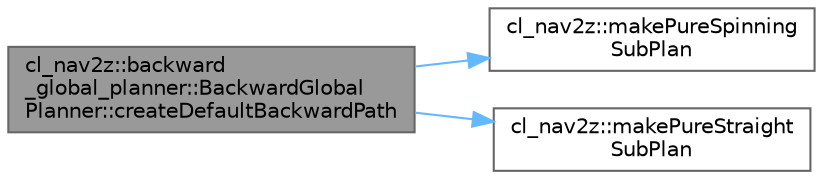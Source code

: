 digraph "cl_nav2z::backward_global_planner::BackwardGlobalPlanner::createDefaultBackwardPath"
{
 // LATEX_PDF_SIZE
  bgcolor="transparent";
  edge [fontname=Helvetica,fontsize=10,labelfontname=Helvetica,labelfontsize=10];
  node [fontname=Helvetica,fontsize=10,shape=box,height=0.2,width=0.4];
  rankdir="LR";
  Node1 [label="cl_nav2z::backward\l_global_planner::BackwardGlobal\lPlanner::createDefaultBackwardPath",height=0.2,width=0.4,color="gray40", fillcolor="grey60", style="filled", fontcolor="black",tooltip=" "];
  Node1 -> Node2 [color="steelblue1",style="solid"];
  Node2 [label="cl_nav2z::makePureSpinning\lSubPlan",height=0.2,width=0.4,color="grey40", fillcolor="white", style="filled",URL="$namespacecl__nav2z.html#a76c27bb265ee6e2647709784f106e315",tooltip=" "];
  Node1 -> Node3 [color="steelblue1",style="solid"];
  Node3 [label="cl_nav2z::makePureStraight\lSubPlan",height=0.2,width=0.4,color="grey40", fillcolor="white", style="filled",URL="$namespacecl__nav2z.html#aa8161356763c1332dec9c6b84bda3cfb",tooltip=" "];
}

